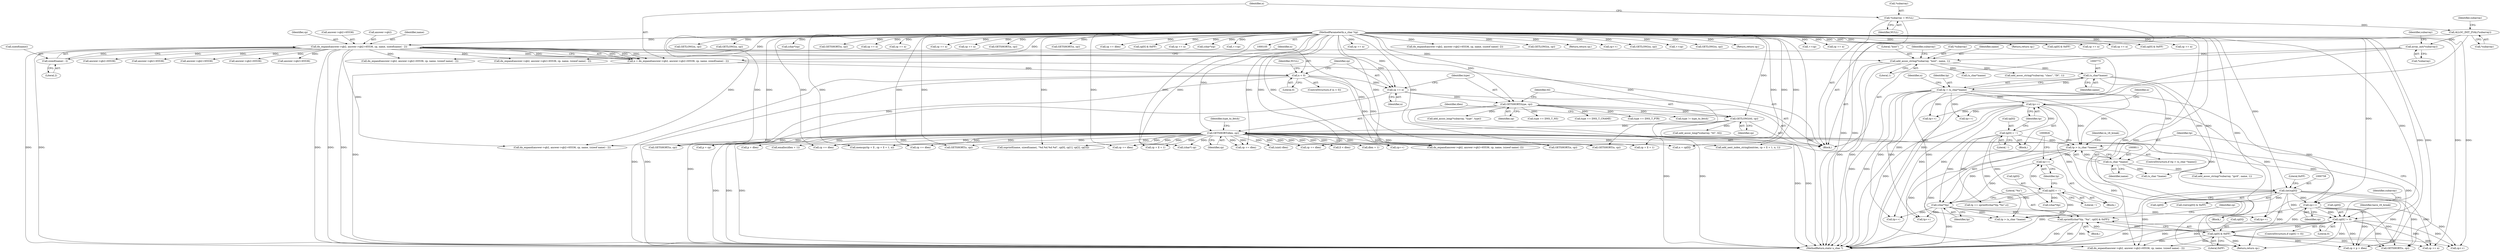 digraph "1_php-src_2fefae47716d501aec41c1102f3fd4531f070b05_0@API" {
"1000824" [label="(Call,sprintf((char*)tp, \"%x\", cp[0] & 0xFF))"];
"1000825" [label="(Call,(char*)tp)"];
"1000817" [label="(Call,tp[0] = ':')"];
"1000822" [label="(Call,tp++)"];
"1000808" [label="(Call,tp > (u_char *)name)"];
"1000791" [label="(Call,tp++)"];
"1000786" [label="(Call,tp[0] = ':')"];
"1000770" [label="(Call,tp = (u_char*)name)"];
"1000772" [label="(Call,(u_char*)name)"];
"1000198" [label="(Call,add_assoc_string(*subarray, \"host\", name, 1))"];
"1000195" [label="(Call,array_init(*subarray))"];
"1000192" [label="(Call,ALLOC_INIT_ZVAL(*subarray))"];
"1000129" [label="(Call,*subarray = NULL)"];
"1000135" [label="(Call,dn_expand(answer->qb2, answer->qb2+65536, cp, name, sizeof(name) - 2))"];
"1000106" [label="(MethodParameterIn,u_char *cp)"];
"1000146" [label="(Call,sizeof(name) - 2)"];
"1000810" [label="(Call,(u_char *)name)"];
"1000829" [label="(Call,cp[0] & 0xFF)"];
"1000801" [label="(Call,cp[0] != 0)"];
"1000757" [label="(Call,(int)cp[0])"];
"1000166" [label="(Call,GETSHORT(dlen, cp))"];
"1000163" [label="(Call,GETLONG(ttl, cp))"];
"1000160" [label="(Call,GETSHORT(type, cp))"];
"1000157" [label="(Call,cp += n)"];
"1000151" [label="(Call,n < 0)"];
"1000133" [label="(Call,n = dn_expand(answer->qb2, answer->qb2+65536, cp, name, sizeof(name) - 2))"];
"1000763" [label="(Call,cp++)"];
"1000813" [label="(Block,)"];
"1000157" [label="(Call,cp += n)"];
"1000774" [label="(Identifier,name)"];
"1000790" [label="(Literal,':')"];
"1000471" [label="(Call,cp + ll + 1)"];
"1000818" [label="(Call,tp[0])"];
"1000227" [label="(Call,(char*) cp)"];
"1001216" [label="(Return,return cp;)"];
"1000317" [label="(Call,type == DNS_T_PTR)"];
"1000385" [label="(Call,cp += n)"];
"1000796" [label="(Identifier,n)"];
"1000193" [label="(Call,*subarray)"];
"1000133" [label="(Call,n = dn_expand(answer->qb2, answer->qb2+65536, cp, name, sizeof(name) - 2))"];
"1000165" [label="(Identifier,cp)"];
"1000897" [label="(Call,tp > (u_char *)name)"];
"1000174" [label="(Call,type != type_to_fetch)"];
"1000762" [label="(Literal,0xFF)"];
"1000976" [label="(Call,add_assoc_string(*subarray, \"ipv6\", name, 1))"];
"1000770" [label="(Call,tp = (u_char*)name)"];
"1000272" [label="(Call,cp += dlen)"];
"1000555" [label="(Call,dn_expand(answer->qb2, answer->qb2+65536, cp, name, (sizeof name) -2))"];
"1000230" [label="(Call,(uint) dlen)"];
"1000991" [label="(Call,dn_expand(answer->qb2, answer->qb2+65536, cp, name, (sizeof name) - 2))"];
"1000995" [label="(Call,answer->qb2+65536)"];
"1000787" [label="(Call,tp[0])"];
"1001173" [label="(Call,dn_expand(answer->qb2, answer->qb2+65536, cp, name, (sizeof name) - 2))"];
"1000469" [label="(Call,add_next_index_stringl(entries, cp + ll + 1, n, 1))"];
"1000828" [label="(Literal,\"%x\")"];
"1000602" [label="(Call,GETLONG(n, cp))"];
"1000872" [label="(Call,cp++)"];
"1000147" [label="(Call,sizeof(name))"];
"1000938" [label="(Call,tp++)"];
"1000150" [label="(ControlStructure,if (n < 0))"];
"1000459" [label="(Call,memcpy(tp + ll , cp + ll + 1, n))"];
"1000139" [label="(Call,answer->qb2+65536)"];
"1000190" [label="(Return,return cp;)"];
"1000129" [label="(Call,*subarray = NULL)"];
"1000218" [label="(Call,add_assoc_long(*subarray, \"type\", type))"];
"1000162" [label="(Identifier,cp)"];
"1000490" [label="(Call,cp += dlen)"];
"1000838" [label="(Identifier,have_v6_break)"];
"1000394" [label="(Call,cp++)"];
"1000817" [label="(Call,tp[0] = ':')"];
"1000757" [label="(Call,(int)cp[0])"];
"1000160" [label="(Call,GETSHORT(type, cp))"];
"1000167" [label="(Identifier,dlen)"];
"1000809" [label="(Identifier,tp)"];
"1000618" [label="(Call,GETLONG(n, cp))"];
"1001144" [label="(Call,++cp)"];
"1000983" [label="(Call,cp < p + dlen)"];
"1000825" [label="(Call,(char*)tp)"];
"1000204" [label="(Call,add_assoc_string(*subarray, \"class\", \"IN\", 1))"];
"1001212" [label="(Call,cp += dlen)"];
"1000161" [label="(Identifier,type)"];
"1000764" [label="(Identifier,cp)"];
"1000791" [label="(Call,tp++)"];
"1000899" [label="(Call,(u_char *)name)"];
"1001030" [label="(Call,GETSHORT(n, cp))"];
"1000586" [label="(Call,GETLONG(n, cp))"];
"1000196" [label="(Call,*subarray)"];
"1000181" [label="(Return,return cp;)"];
"1000810" [label="(Call,(u_char *)name)"];
"1000767" [label="(Identifier,subarray)"];
"1000830" [label="(Call,cp[0])"];
"1001124" [label="(Call,++cp)"];
"1000195" [label="(Call,array_init(*subarray))"];
"1000164" [label="(Identifier,ttl)"];
"1000112" [label="(Block,)"];
"1000544" [label="(Call,cp += n)"];
"1000237" [label="(Return,return cp;)"];
"1001113" [label="(Call,cp[0] & 0xFF)"];
"1000156" [label="(Identifier,NULL)"];
"1000577" [label="(Call,cp += n)"];
"1000822" [label="(Call,tp++)"];
"1000203" [label="(Literal,1)"];
"1000192" [label="(Call,ALLOC_INIT_ZVAL(*subarray))"];
"1001078" [label="(Call,cp += n)"];
"1000779" [label="(Block,)"];
"1000771" [label="(Identifier,tp)"];
"1001153" [label="(Call,cp[0] & 0xFF)"];
"1000436" [label="(Call,ll < dlen)"];
"1000888" [label="(Call,GETSHORT(s, cp))"];
"1000158" [label="(Identifier,cp)"];
"1000801" [label="(Call,cp[0] != 0)"];
"1000202" [label="(Identifier,name)"];
"1000153" [label="(Literal,0)"];
"1000351" [label="(Call,cp += n)"];
"1000594" [label="(Call,GETLONG(n, cp))"];
"1000149" [label="(Literal,2)"];
"1000249" [label="(Call,snprintf(name, sizeof(name), \"%d.%d.%d.%d\", cp[0], cp[1], cp[2], cp[3]))"];
"1000210" [label="(Call,add_assoc_long(*subarray, \"ttl\", ttl))"];
"1000772" [label="(Call,(u_char*)name)"];
"1000428" [label="(Call,dlen + 1)"];
"1000130" [label="(Call,*subarray)"];
"1000759" [label="(Call,cp[0])"];
"1000815" [label="(Identifier,in_v6_break)"];
"1000610" [label="(Call,GETLONG(n, cp))"];
"1000201" [label="(Literal,\"host\")"];
"1000833" [label="(Literal,0xFF)"];
"1000134" [label="(Identifier,n)"];
"1000146" [label="(Call,sizeof(name) - 2)"];
"1000380" [label="(Call,(char*)cp)"];
"1000151" [label="(Call,n < 0)"];
"1001056" [label="(Call,dn_expand(answer->qb2, answer->qb2+65536, cp, name, (sizeof name) - 2))"];
"1001038" [label="(Call,GETSHORT(n, cp))"];
"1000807" [label="(ControlStructure,if (tp > (u_char *)name))"];
"1000374" [label="(Call,cp++)"];
"1000283" [label="(Call,GETSHORT(n, cp))"];
"1000526" [label="(Call,answer->qb2+65536)"];
"1000405" [label="(Call,cp += n)"];
"1000823" [label="(Identifier,tp)"];
"1000851" [label="(Call,tp++)"];
"1000305" [label="(Call,type == DNS_T_NS)"];
"1001060" [label="(Call,answer->qb2+65536)"];
"1000198" [label="(Call,add_assoc_string(*subarray, \"host\", name, 1))"];
"1000863" [label="(Call,tp++)"];
"1000163" [label="(Call,GETLONG(ttl, cp))"];
"1000159" [label="(Identifier,n)"];
"1000985" [label="(Call,p + dlen)"];
"1000152" [label="(Identifier,n)"];
"1000806" [label="(Block,)"];
"1000463" [label="(Call,cp + ll + 1)"];
"1001168" [label="(Call,cp += n)"];
"1000427" [label="(Call,emalloc(dlen + 1))"];
"1001095" [label="(Call,GETSHORT(n, cp))"];
"1000440" [label="(Call,n = cp[ll])"];
"1000786" [label="(Call,tp[0] = ':')"];
"1001195" [label="(Call,cp += n)"];
"1000873" [label="(Identifier,cp)"];
"1000777" [label="(Identifier,n)"];
"1000829" [label="(Call,cp[0] & 0xFF)"];
"1000630" [label="(Call,(u_char*)name)"];
"1000206" [label="(Identifier,subarray)"];
"1000106" [label="(MethodParameterIn,u_char *cp)"];
"1001148" [label="(Call,cp += n)"];
"1000241" [label="(Block,)"];
"1000763" [label="(Call,cp++)"];
"1000166" [label="(Call,GETSHORT(dlen, cp))"];
"1001103" [label="(Call,GETSHORT(n, cp))"];
"1000136" [label="(Call,answer->qb2)"];
"1000333" [label="(Call,answer->qb2+65536)"];
"1000329" [label="(Call,dn_expand(answer->qb2, answer->qb2+65536, cp, name, (sizeof name) - 2))"];
"1000172" [label="(Identifier,type_to_fetch)"];
"1000792" [label="(Identifier,tp)"];
"1000950" [label="(Call,tp++)"];
"1000145" [label="(Identifier,name)"];
"1001013" [label="(Call,cp += n)"];
"1001046" [label="(Call,GETSHORT(n, cp))"];
"1000178" [label="(Call,cp += dlen)"];
"1000522" [label="(Call,dn_expand(answer->qb2, answer->qb2+65536, cp, name, (sizeof name) -2))"];
"1000756" [label="(Call,((int)cp[0]) & 0xFF)"];
"1000916" [label="(Call,(char*)tp)"];
"1000132" [label="(Identifier,NULL)"];
"1000745" [label="(Call,p = cp)"];
"1000199" [label="(Call,*subarray)"];
"1000802" [label="(Call,cp[0])"];
"1000144" [label="(Identifier,cp)"];
"1001218" [label="(MethodReturn,static u_char *)"];
"1000234" [label="(Call,cp += dlen)"];
"1000821" [label="(Literal,':')"];
"1000808" [label="(Call,tp > (u_char *)name)"];
"1000187" [label="(Call,cp += dlen)"];
"1000200" [label="(Identifier,subarray)"];
"1000969" [label="(Call,tp++)"];
"1001133" [label="(Call,cp[0] & 0xFF)"];
"1000913" [label="(Call,tp += sprintf((char*)tp,\"%x\",s))"];
"1000293" [label="(Call,type == DNS_T_CNAME)"];
"1000824" [label="(Call,sprintf((char*)tp, \"%x\", cp[0] & 0xFF))"];
"1000812" [label="(Identifier,name)"];
"1000197" [label="(Identifier,subarray)"];
"1000135" [label="(Call,dn_expand(answer->qb2, answer->qb2+65536, cp, name, sizeof(name) - 2))"];
"1001177" [label="(Call,answer->qb2+65536)"];
"1000168" [label="(Identifier,cp)"];
"1001128" [label="(Call,cp += n)"];
"1000400" [label="(Call,(char*)cp)"];
"1000827" [label="(Identifier,tp)"];
"1001164" [label="(Call,++cp)"];
"1000805" [label="(Literal,0)"];
"1000800" [label="(ControlStructure,if (cp[0] != 0))"];
"1000643" [label="(Call,GETSHORT(s, cp))"];
"1000824" -> "1000806"  [label="AST: "];
"1000824" -> "1000829"  [label="CFG: "];
"1000825" -> "1000824"  [label="AST: "];
"1000828" -> "1000824"  [label="AST: "];
"1000829" -> "1000824"  [label="AST: "];
"1000873" -> "1000824"  [label="CFG: "];
"1000824" -> "1001218"  [label="DDG: "];
"1000824" -> "1001218"  [label="DDG: "];
"1000824" -> "1001218"  [label="DDG: "];
"1000825" -> "1000824"  [label="DDG: "];
"1000829" -> "1000824"  [label="DDG: "];
"1000829" -> "1000824"  [label="DDG: "];
"1000825" -> "1000827"  [label="CFG: "];
"1000826" -> "1000825"  [label="AST: "];
"1000827" -> "1000825"  [label="AST: "];
"1000828" -> "1000825"  [label="CFG: "];
"1000825" -> "1001218"  [label="DDG: "];
"1000817" -> "1000825"  [label="DDG: "];
"1000822" -> "1000825"  [label="DDG: "];
"1000808" -> "1000825"  [label="DDG: "];
"1000786" -> "1000825"  [label="DDG: "];
"1000825" -> "1000897"  [label="DDG: "];
"1000825" -> "1000938"  [label="DDG: "];
"1000825" -> "1000950"  [label="DDG: "];
"1000825" -> "1000969"  [label="DDG: "];
"1000817" -> "1000813"  [label="AST: "];
"1000817" -> "1000821"  [label="CFG: "];
"1000818" -> "1000817"  [label="AST: "];
"1000821" -> "1000817"  [label="AST: "];
"1000823" -> "1000817"  [label="CFG: "];
"1000817" -> "1000822"  [label="DDG: "];
"1000817" -> "1000897"  [label="DDG: "];
"1000817" -> "1000913"  [label="DDG: "];
"1000817" -> "1000916"  [label="DDG: "];
"1000822" -> "1000813"  [label="AST: "];
"1000822" -> "1000823"  [label="CFG: "];
"1000823" -> "1000822"  [label="AST: "];
"1000826" -> "1000822"  [label="CFG: "];
"1000808" -> "1000822"  [label="DDG: "];
"1000808" -> "1000807"  [label="AST: "];
"1000808" -> "1000810"  [label="CFG: "];
"1000809" -> "1000808"  [label="AST: "];
"1000810" -> "1000808"  [label="AST: "];
"1000815" -> "1000808"  [label="CFG: "];
"1000826" -> "1000808"  [label="CFG: "];
"1000808" -> "1001218"  [label="DDG: "];
"1000808" -> "1001218"  [label="DDG: "];
"1000791" -> "1000808"  [label="DDG: "];
"1000786" -> "1000808"  [label="DDG: "];
"1000770" -> "1000808"  [label="DDG: "];
"1000810" -> "1000808"  [label="DDG: "];
"1000791" -> "1000779"  [label="AST: "];
"1000791" -> "1000792"  [label="CFG: "];
"1000792" -> "1000791"  [label="AST: "];
"1000796" -> "1000791"  [label="CFG: "];
"1000791" -> "1001218"  [label="DDG: "];
"1000786" -> "1000791"  [label="DDG: "];
"1000770" -> "1000791"  [label="DDG: "];
"1000791" -> "1000851"  [label="DDG: "];
"1000791" -> "1000863"  [label="DDG: "];
"1000791" -> "1000897"  [label="DDG: "];
"1000791" -> "1000938"  [label="DDG: "];
"1000791" -> "1000950"  [label="DDG: "];
"1000791" -> "1000969"  [label="DDG: "];
"1000786" -> "1000779"  [label="AST: "];
"1000786" -> "1000790"  [label="CFG: "];
"1000787" -> "1000786"  [label="AST: "];
"1000790" -> "1000786"  [label="AST: "];
"1000792" -> "1000786"  [label="CFG: "];
"1000786" -> "1000897"  [label="DDG: "];
"1000786" -> "1000913"  [label="DDG: "];
"1000786" -> "1000916"  [label="DDG: "];
"1000770" -> "1000241"  [label="AST: "];
"1000770" -> "1000772"  [label="CFG: "];
"1000771" -> "1000770"  [label="AST: "];
"1000772" -> "1000770"  [label="AST: "];
"1000777" -> "1000770"  [label="CFG: "];
"1000770" -> "1001218"  [label="DDG: "];
"1000770" -> "1001218"  [label="DDG: "];
"1000772" -> "1000770"  [label="DDG: "];
"1000770" -> "1000851"  [label="DDG: "];
"1000770" -> "1000863"  [label="DDG: "];
"1000770" -> "1000897"  [label="DDG: "];
"1000770" -> "1000938"  [label="DDG: "];
"1000770" -> "1000950"  [label="DDG: "];
"1000770" -> "1000969"  [label="DDG: "];
"1000772" -> "1000774"  [label="CFG: "];
"1000773" -> "1000772"  [label="AST: "];
"1000774" -> "1000772"  [label="AST: "];
"1000198" -> "1000772"  [label="DDG: "];
"1000772" -> "1000810"  [label="DDG: "];
"1000772" -> "1000899"  [label="DDG: "];
"1000772" -> "1000976"  [label="DDG: "];
"1000198" -> "1000112"  [label="AST: "];
"1000198" -> "1000203"  [label="CFG: "];
"1000199" -> "1000198"  [label="AST: "];
"1000201" -> "1000198"  [label="AST: "];
"1000202" -> "1000198"  [label="AST: "];
"1000203" -> "1000198"  [label="AST: "];
"1000206" -> "1000198"  [label="CFG: "];
"1000198" -> "1001218"  [label="DDG: "];
"1000198" -> "1001218"  [label="DDG: "];
"1000195" -> "1000198"  [label="DDG: "];
"1000135" -> "1000198"  [label="DDG: "];
"1000198" -> "1000204"  [label="DDG: "];
"1000198" -> "1000630"  [label="DDG: "];
"1000195" -> "1000112"  [label="AST: "];
"1000195" -> "1000196"  [label="CFG: "];
"1000196" -> "1000195"  [label="AST: "];
"1000200" -> "1000195"  [label="CFG: "];
"1000195" -> "1001218"  [label="DDG: "];
"1000192" -> "1000195"  [label="DDG: "];
"1000192" -> "1000112"  [label="AST: "];
"1000192" -> "1000193"  [label="CFG: "];
"1000193" -> "1000192"  [label="AST: "];
"1000197" -> "1000192"  [label="CFG: "];
"1000192" -> "1001218"  [label="DDG: "];
"1000129" -> "1000192"  [label="DDG: "];
"1000129" -> "1000112"  [label="AST: "];
"1000129" -> "1000132"  [label="CFG: "];
"1000130" -> "1000129"  [label="AST: "];
"1000132" -> "1000129"  [label="AST: "];
"1000134" -> "1000129"  [label="CFG: "];
"1000129" -> "1001218"  [label="DDG: "];
"1000129" -> "1001218"  [label="DDG: "];
"1000135" -> "1000133"  [label="AST: "];
"1000135" -> "1000146"  [label="CFG: "];
"1000136" -> "1000135"  [label="AST: "];
"1000139" -> "1000135"  [label="AST: "];
"1000144" -> "1000135"  [label="AST: "];
"1000145" -> "1000135"  [label="AST: "];
"1000146" -> "1000135"  [label="AST: "];
"1000133" -> "1000135"  [label="CFG: "];
"1000135" -> "1001218"  [label="DDG: "];
"1000135" -> "1001218"  [label="DDG: "];
"1000135" -> "1001218"  [label="DDG: "];
"1000135" -> "1001218"  [label="DDG: "];
"1000135" -> "1001218"  [label="DDG: "];
"1000135" -> "1000133"  [label="DDG: "];
"1000135" -> "1000133"  [label="DDG: "];
"1000135" -> "1000133"  [label="DDG: "];
"1000135" -> "1000133"  [label="DDG: "];
"1000135" -> "1000133"  [label="DDG: "];
"1000106" -> "1000135"  [label="DDG: "];
"1000146" -> "1000135"  [label="DDG: "];
"1000135" -> "1000157"  [label="DDG: "];
"1000135" -> "1000329"  [label="DDG: "];
"1000135" -> "1000333"  [label="DDG: "];
"1000135" -> "1000522"  [label="DDG: "];
"1000135" -> "1000526"  [label="DDG: "];
"1000135" -> "1000991"  [label="DDG: "];
"1000135" -> "1000995"  [label="DDG: "];
"1000135" -> "1001056"  [label="DDG: "];
"1000135" -> "1001060"  [label="DDG: "];
"1000135" -> "1001173"  [label="DDG: "];
"1000135" -> "1001177"  [label="DDG: "];
"1000106" -> "1000105"  [label="AST: "];
"1000106" -> "1001218"  [label="DDG: "];
"1000106" -> "1000157"  [label="DDG: "];
"1000106" -> "1000160"  [label="DDG: "];
"1000106" -> "1000163"  [label="DDG: "];
"1000106" -> "1000166"  [label="DDG: "];
"1000106" -> "1000178"  [label="DDG: "];
"1000106" -> "1000181"  [label="DDG: "];
"1000106" -> "1000187"  [label="DDG: "];
"1000106" -> "1000190"  [label="DDG: "];
"1000106" -> "1000227"  [label="DDG: "];
"1000106" -> "1000234"  [label="DDG: "];
"1000106" -> "1000237"  [label="DDG: "];
"1000106" -> "1000249"  [label="DDG: "];
"1000106" -> "1000272"  [label="DDG: "];
"1000106" -> "1000283"  [label="DDG: "];
"1000106" -> "1000329"  [label="DDG: "];
"1000106" -> "1000351"  [label="DDG: "];
"1000106" -> "1000374"  [label="DDG: "];
"1000106" -> "1000380"  [label="DDG: "];
"1000106" -> "1000385"  [label="DDG: "];
"1000106" -> "1000394"  [label="DDG: "];
"1000106" -> "1000400"  [label="DDG: "];
"1000106" -> "1000405"  [label="DDG: "];
"1000106" -> "1000440"  [label="DDG: "];
"1000106" -> "1000459"  [label="DDG: "];
"1000106" -> "1000463"  [label="DDG: "];
"1000106" -> "1000469"  [label="DDG: "];
"1000106" -> "1000471"  [label="DDG: "];
"1000106" -> "1000490"  [label="DDG: "];
"1000106" -> "1000522"  [label="DDG: "];
"1000106" -> "1000544"  [label="DDG: "];
"1000106" -> "1000555"  [label="DDG: "];
"1000106" -> "1000577"  [label="DDG: "];
"1000106" -> "1000586"  [label="DDG: "];
"1000106" -> "1000594"  [label="DDG: "];
"1000106" -> "1000602"  [label="DDG: "];
"1000106" -> "1000610"  [label="DDG: "];
"1000106" -> "1000618"  [label="DDG: "];
"1000106" -> "1000643"  [label="DDG: "];
"1000106" -> "1000745"  [label="DDG: "];
"1000106" -> "1000757"  [label="DDG: "];
"1000106" -> "1000763"  [label="DDG: "];
"1000106" -> "1000801"  [label="DDG: "];
"1000106" -> "1000829"  [label="DDG: "];
"1000106" -> "1000872"  [label="DDG: "];
"1000106" -> "1000888"  [label="DDG: "];
"1000106" -> "1000983"  [label="DDG: "];
"1000106" -> "1000991"  [label="DDG: "];
"1000106" -> "1001013"  [label="DDG: "];
"1000106" -> "1001030"  [label="DDG: "];
"1000106" -> "1001038"  [label="DDG: "];
"1000106" -> "1001046"  [label="DDG: "];
"1000106" -> "1001056"  [label="DDG: "];
"1000106" -> "1001078"  [label="DDG: "];
"1000106" -> "1001095"  [label="DDG: "];
"1000106" -> "1001103"  [label="DDG: "];
"1000106" -> "1001113"  [label="DDG: "];
"1000106" -> "1001124"  [label="DDG: "];
"1000106" -> "1001128"  [label="DDG: "];
"1000106" -> "1001133"  [label="DDG: "];
"1000106" -> "1001144"  [label="DDG: "];
"1000106" -> "1001148"  [label="DDG: "];
"1000106" -> "1001153"  [label="DDG: "];
"1000106" -> "1001164"  [label="DDG: "];
"1000106" -> "1001168"  [label="DDG: "];
"1000106" -> "1001173"  [label="DDG: "];
"1000106" -> "1001195"  [label="DDG: "];
"1000106" -> "1001212"  [label="DDG: "];
"1000106" -> "1001216"  [label="DDG: "];
"1000146" -> "1000149"  [label="CFG: "];
"1000147" -> "1000146"  [label="AST: "];
"1000149" -> "1000146"  [label="AST: "];
"1000810" -> "1000812"  [label="CFG: "];
"1000811" -> "1000810"  [label="AST: "];
"1000812" -> "1000810"  [label="AST: "];
"1000810" -> "1000899"  [label="DDG: "];
"1000810" -> "1000976"  [label="DDG: "];
"1000829" -> "1000833"  [label="CFG: "];
"1000830" -> "1000829"  [label="AST: "];
"1000833" -> "1000829"  [label="AST: "];
"1000829" -> "1001218"  [label="DDG: "];
"1000801" -> "1000829"  [label="DDG: "];
"1000763" -> "1000829"  [label="DDG: "];
"1000829" -> "1000872"  [label="DDG: "];
"1000829" -> "1000888"  [label="DDG: "];
"1000829" -> "1000983"  [label="DDG: "];
"1000829" -> "1000991"  [label="DDG: "];
"1000829" -> "1001013"  [label="DDG: "];
"1000829" -> "1001216"  [label="DDG: "];
"1000801" -> "1000800"  [label="AST: "];
"1000801" -> "1000805"  [label="CFG: "];
"1000802" -> "1000801"  [label="AST: "];
"1000805" -> "1000801"  [label="AST: "];
"1000809" -> "1000801"  [label="CFG: "];
"1000838" -> "1000801"  [label="CFG: "];
"1000801" -> "1001218"  [label="DDG: "];
"1000801" -> "1001218"  [label="DDG: "];
"1000757" -> "1000801"  [label="DDG: "];
"1000763" -> "1000801"  [label="DDG: "];
"1000801" -> "1000872"  [label="DDG: "];
"1000801" -> "1000888"  [label="DDG: "];
"1000801" -> "1000983"  [label="DDG: "];
"1000801" -> "1000991"  [label="DDG: "];
"1000801" -> "1001013"  [label="DDG: "];
"1000801" -> "1001216"  [label="DDG: "];
"1000757" -> "1000756"  [label="AST: "];
"1000757" -> "1000759"  [label="CFG: "];
"1000758" -> "1000757"  [label="AST: "];
"1000759" -> "1000757"  [label="AST: "];
"1000762" -> "1000757"  [label="CFG: "];
"1000757" -> "1001218"  [label="DDG: "];
"1000757" -> "1000756"  [label="DDG: "];
"1000166" -> "1000757"  [label="DDG: "];
"1000757" -> "1000763"  [label="DDG: "];
"1000757" -> "1000888"  [label="DDG: "];
"1000757" -> "1000983"  [label="DDG: "];
"1000757" -> "1000991"  [label="DDG: "];
"1000757" -> "1001013"  [label="DDG: "];
"1000757" -> "1001216"  [label="DDG: "];
"1000166" -> "1000112"  [label="AST: "];
"1000166" -> "1000168"  [label="CFG: "];
"1000167" -> "1000166"  [label="AST: "];
"1000168" -> "1000166"  [label="AST: "];
"1000172" -> "1000166"  [label="CFG: "];
"1000166" -> "1001218"  [label="DDG: "];
"1000166" -> "1001218"  [label="DDG: "];
"1000166" -> "1001218"  [label="DDG: "];
"1000163" -> "1000166"  [label="DDG: "];
"1000166" -> "1000178"  [label="DDG: "];
"1000166" -> "1000178"  [label="DDG: "];
"1000166" -> "1000187"  [label="DDG: "];
"1000166" -> "1000187"  [label="DDG: "];
"1000166" -> "1000227"  [label="DDG: "];
"1000166" -> "1000230"  [label="DDG: "];
"1000166" -> "1000249"  [label="DDG: "];
"1000166" -> "1000272"  [label="DDG: "];
"1000166" -> "1000272"  [label="DDG: "];
"1000166" -> "1000283"  [label="DDG: "];
"1000166" -> "1000329"  [label="DDG: "];
"1000166" -> "1000374"  [label="DDG: "];
"1000166" -> "1000427"  [label="DDG: "];
"1000166" -> "1000428"  [label="DDG: "];
"1000166" -> "1000436"  [label="DDG: "];
"1000166" -> "1000440"  [label="DDG: "];
"1000166" -> "1000459"  [label="DDG: "];
"1000166" -> "1000463"  [label="DDG: "];
"1000166" -> "1000469"  [label="DDG: "];
"1000166" -> "1000471"  [label="DDG: "];
"1000166" -> "1000490"  [label="DDG: "];
"1000166" -> "1000522"  [label="DDG: "];
"1000166" -> "1000643"  [label="DDG: "];
"1000166" -> "1000745"  [label="DDG: "];
"1000166" -> "1000763"  [label="DDG: "];
"1000166" -> "1000983"  [label="DDG: "];
"1000166" -> "1000985"  [label="DDG: "];
"1000166" -> "1001030"  [label="DDG: "];
"1000166" -> "1001095"  [label="DDG: "];
"1000166" -> "1001212"  [label="DDG: "];
"1000166" -> "1001212"  [label="DDG: "];
"1000166" -> "1001216"  [label="DDG: "];
"1000163" -> "1000112"  [label="AST: "];
"1000163" -> "1000165"  [label="CFG: "];
"1000164" -> "1000163"  [label="AST: "];
"1000165" -> "1000163"  [label="AST: "];
"1000167" -> "1000163"  [label="CFG: "];
"1000163" -> "1001218"  [label="DDG: "];
"1000163" -> "1001218"  [label="DDG: "];
"1000160" -> "1000163"  [label="DDG: "];
"1000163" -> "1000210"  [label="DDG: "];
"1000160" -> "1000112"  [label="AST: "];
"1000160" -> "1000162"  [label="CFG: "];
"1000161" -> "1000160"  [label="AST: "];
"1000162" -> "1000160"  [label="AST: "];
"1000164" -> "1000160"  [label="CFG: "];
"1000160" -> "1001218"  [label="DDG: "];
"1000160" -> "1001218"  [label="DDG: "];
"1000157" -> "1000160"  [label="DDG: "];
"1000160" -> "1000174"  [label="DDG: "];
"1000160" -> "1000218"  [label="DDG: "];
"1000160" -> "1000293"  [label="DDG: "];
"1000160" -> "1000305"  [label="DDG: "];
"1000160" -> "1000317"  [label="DDG: "];
"1000157" -> "1000112"  [label="AST: "];
"1000157" -> "1000159"  [label="CFG: "];
"1000158" -> "1000157"  [label="AST: "];
"1000159" -> "1000157"  [label="AST: "];
"1000161" -> "1000157"  [label="CFG: "];
"1000157" -> "1001218"  [label="DDG: "];
"1000151" -> "1000157"  [label="DDG: "];
"1000151" -> "1000150"  [label="AST: "];
"1000151" -> "1000153"  [label="CFG: "];
"1000152" -> "1000151"  [label="AST: "];
"1000153" -> "1000151"  [label="AST: "];
"1000156" -> "1000151"  [label="CFG: "];
"1000158" -> "1000151"  [label="CFG: "];
"1000151" -> "1001218"  [label="DDG: "];
"1000151" -> "1001218"  [label="DDG: "];
"1000133" -> "1000151"  [label="DDG: "];
"1000151" -> "1000283"  [label="DDG: "];
"1000151" -> "1001030"  [label="DDG: "];
"1000151" -> "1001095"  [label="DDG: "];
"1000133" -> "1000112"  [label="AST: "];
"1000134" -> "1000133"  [label="AST: "];
"1000152" -> "1000133"  [label="CFG: "];
"1000133" -> "1001218"  [label="DDG: "];
"1000763" -> "1000241"  [label="AST: "];
"1000763" -> "1000764"  [label="CFG: "];
"1000764" -> "1000763"  [label="AST: "];
"1000767" -> "1000763"  [label="CFG: "];
"1000763" -> "1000872"  [label="DDG: "];
"1000763" -> "1000888"  [label="DDG: "];
"1000763" -> "1000983"  [label="DDG: "];
}

